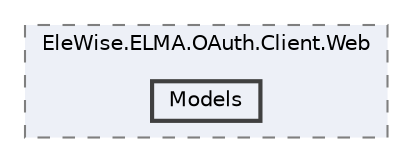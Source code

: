digraph "Web/Modules/EleWise.ELMA.OAuth.Client.Web/Models"
{
 // LATEX_PDF_SIZE
  bgcolor="transparent";
  edge [fontname=Helvetica,fontsize=10,labelfontname=Helvetica,labelfontsize=10];
  node [fontname=Helvetica,fontsize=10,shape=box,height=0.2,width=0.4];
  compound=true
  subgraph clusterdir_a068d0d826152de48e8a6d00872b877b {
    graph [ bgcolor="#edf0f7", pencolor="grey50", label="EleWise.ELMA.OAuth.Client.Web", fontname=Helvetica,fontsize=10 style="filled,dashed", URL="dir_a068d0d826152de48e8a6d00872b877b.html",tooltip=""]
  dir_4ebaac6872a3a43ab0cba1f4d908448f [label="Models", fillcolor="#edf0f7", color="grey25", style="filled,bold", URL="dir_4ebaac6872a3a43ab0cba1f4d908448f.html",tooltip=""];
  }
}
